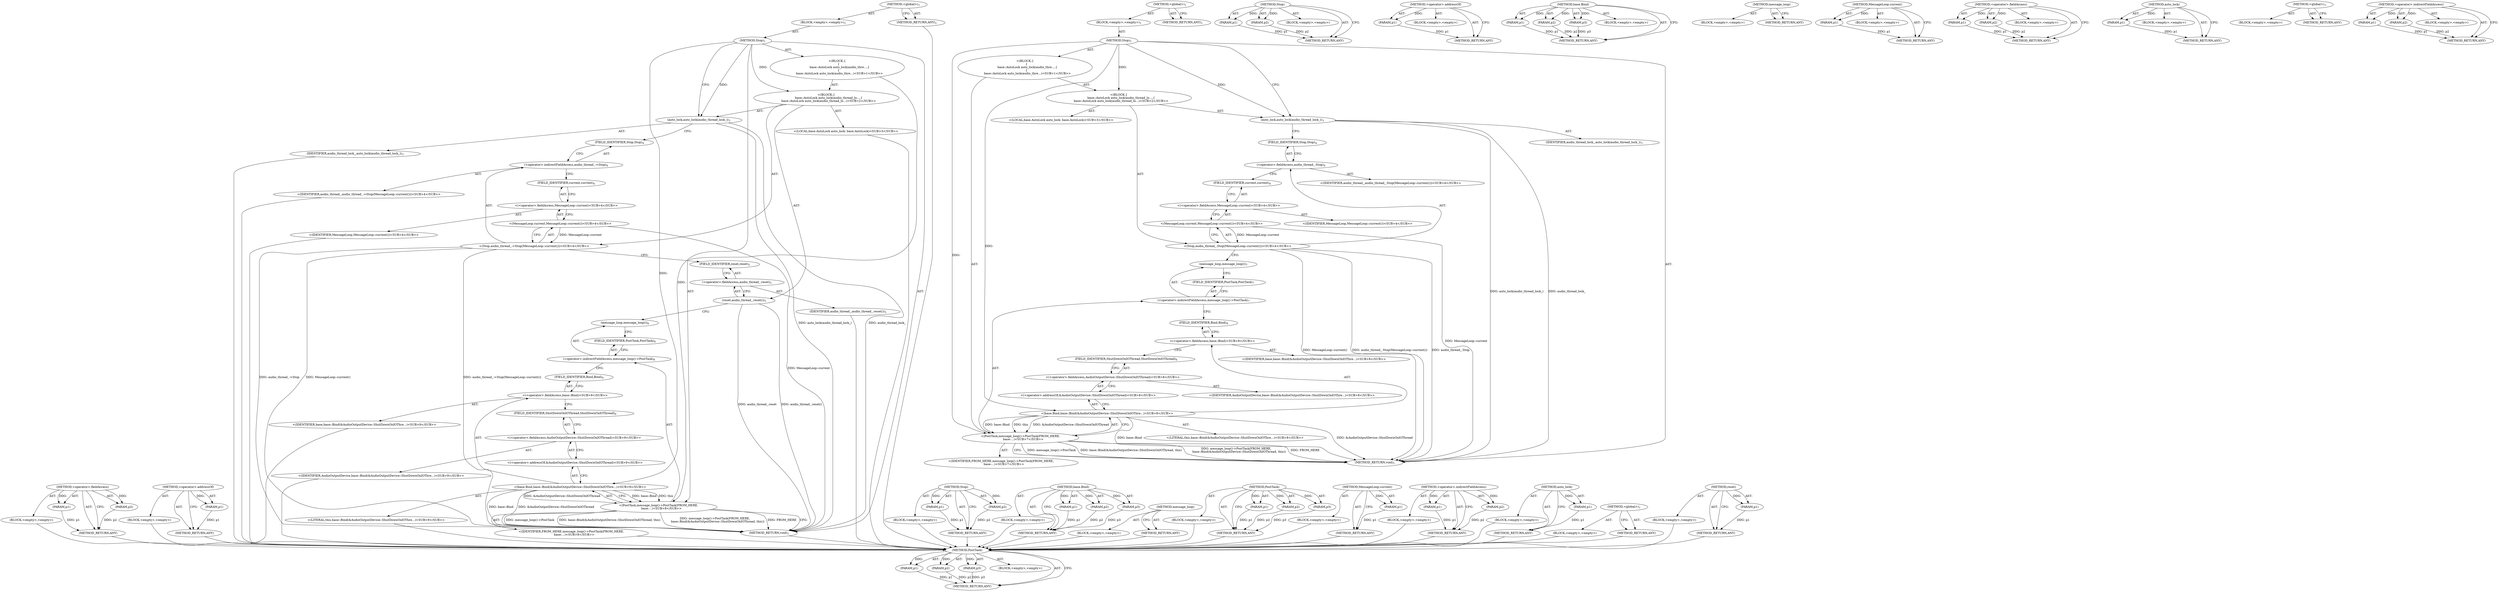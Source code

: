 digraph "&lt;operator&gt;.indirectFieldAccess" {
vulnerable_77 [label=<(METHOD,&lt;operator&gt;.fieldAccess)>];
vulnerable_78 [label=<(PARAM,p1)>];
vulnerable_79 [label=<(PARAM,p2)>];
vulnerable_80 [label=<(BLOCK,&lt;empty&gt;,&lt;empty&gt;)>];
vulnerable_81 [label=<(METHOD_RETURN,ANY)>];
vulnerable_101 [label=<(METHOD,&lt;operator&gt;.addressOf)>];
vulnerable_102 [label=<(PARAM,p1)>];
vulnerable_103 [label=<(BLOCK,&lt;empty&gt;,&lt;empty&gt;)>];
vulnerable_104 [label=<(METHOD_RETURN,ANY)>];
vulnerable_6 [label=<(METHOD,&lt;global&gt;)<SUB>1</SUB>>];
vulnerable_7 [label=<(BLOCK,&lt;empty&gt;,&lt;empty&gt;)<SUB>1</SUB>>];
vulnerable_8 [label=<(METHOD,Stop)<SUB>1</SUB>>];
vulnerable_9 [label="<(BLOCK,{
   {
     base::AutoLock auto_lock(audio_thre...,{
   {
     base::AutoLock auto_lock(audio_thre...)<SUB>1</SUB>>"];
vulnerable_10 [label="<(BLOCK,{
     base::AutoLock auto_lock(audio_thread_lo...,{
     base::AutoLock auto_lock(audio_thread_lo...)<SUB>2</SUB>>"];
vulnerable_11 [label="<(LOCAL,base.AutoLock auto_lock: base.AutoLock)<SUB>3</SUB>>"];
vulnerable_12 [label=<(auto_lock,auto_lock(audio_thread_lock_))<SUB>3</SUB>>];
vulnerable_13 [label=<(IDENTIFIER,audio_thread_lock_,auto_lock(audio_thread_lock_))<SUB>3</SUB>>];
vulnerable_14 [label="<(Stop,audio_thread_-&gt;Stop(MessageLoop::current()))<SUB>4</SUB>>"];
vulnerable_15 [label=<(&lt;operator&gt;.indirectFieldAccess,audio_thread_-&gt;Stop)<SUB>4</SUB>>];
vulnerable_16 [label="<(IDENTIFIER,audio_thread_,audio_thread_-&gt;Stop(MessageLoop::current()))<SUB>4</SUB>>"];
vulnerable_17 [label=<(FIELD_IDENTIFIER,Stop,Stop)<SUB>4</SUB>>];
vulnerable_18 [label="<(MessageLoop.current,MessageLoop::current())<SUB>4</SUB>>"];
vulnerable_19 [label="<(&lt;operator&gt;.fieldAccess,MessageLoop::current)<SUB>4</SUB>>"];
vulnerable_20 [label="<(IDENTIFIER,MessageLoop,MessageLoop::current())<SUB>4</SUB>>"];
vulnerable_21 [label=<(FIELD_IDENTIFIER,current,current)<SUB>4</SUB>>];
vulnerable_22 [label=<(reset,audio_thread_.reset())<SUB>5</SUB>>];
vulnerable_23 [label=<(&lt;operator&gt;.fieldAccess,audio_thread_.reset)<SUB>5</SUB>>];
vulnerable_24 [label=<(IDENTIFIER,audio_thread_,audio_thread_.reset())<SUB>5</SUB>>];
vulnerable_25 [label=<(FIELD_IDENTIFIER,reset,reset)<SUB>5</SUB>>];
vulnerable_26 [label="<(PostTask,message_loop()-&gt;PostTask(FROM_HERE,
      base:...)<SUB>8</SUB>>"];
vulnerable_27 [label=<(&lt;operator&gt;.indirectFieldAccess,message_loop()-&gt;PostTask)<SUB>8</SUB>>];
vulnerable_28 [label=<(message_loop,message_loop())<SUB>8</SUB>>];
vulnerable_29 [label=<(FIELD_IDENTIFIER,PostTask,PostTask)<SUB>8</SUB>>];
vulnerable_30 [label="<(IDENTIFIER,FROM_HERE,message_loop()-&gt;PostTask(FROM_HERE,
      base:...)<SUB>8</SUB>>"];
vulnerable_31 [label="<(base.Bind,base::Bind(&amp;AudioOutputDevice::ShutDownOnIOThre...)<SUB>9</SUB>>"];
vulnerable_32 [label="<(&lt;operator&gt;.fieldAccess,base::Bind)<SUB>9</SUB>>"];
vulnerable_33 [label="<(IDENTIFIER,base,base::Bind(&amp;AudioOutputDevice::ShutDownOnIOThre...)<SUB>9</SUB>>"];
vulnerable_34 [label=<(FIELD_IDENTIFIER,Bind,Bind)<SUB>9</SUB>>];
vulnerable_35 [label="<(&lt;operator&gt;.addressOf,&amp;AudioOutputDevice::ShutDownOnIOThread)<SUB>9</SUB>>"];
vulnerable_36 [label="<(&lt;operator&gt;.fieldAccess,AudioOutputDevice::ShutDownOnIOThread)<SUB>9</SUB>>"];
vulnerable_37 [label="<(IDENTIFIER,AudioOutputDevice,base::Bind(&amp;AudioOutputDevice::ShutDownOnIOThre...)<SUB>9</SUB>>"];
vulnerable_38 [label=<(FIELD_IDENTIFIER,ShutDownOnIOThread,ShutDownOnIOThread)<SUB>9</SUB>>];
vulnerable_39 [label="<(LITERAL,this,base::Bind(&amp;AudioOutputDevice::ShutDownOnIOThre...)<SUB>9</SUB>>"];
vulnerable_40 [label=<(METHOD_RETURN,void)<SUB>1</SUB>>];
vulnerable_42 [label=<(METHOD_RETURN,ANY)<SUB>1</SUB>>];
vulnerable_63 [label=<(METHOD,Stop)>];
vulnerable_64 [label=<(PARAM,p1)>];
vulnerable_65 [label=<(PARAM,p2)>];
vulnerable_66 [label=<(BLOCK,&lt;empty&gt;,&lt;empty&gt;)>];
vulnerable_67 [label=<(METHOD_RETURN,ANY)>];
vulnerable_95 [label=<(METHOD,base.Bind)>];
vulnerable_96 [label=<(PARAM,p1)>];
vulnerable_97 [label=<(PARAM,p2)>];
vulnerable_98 [label=<(PARAM,p3)>];
vulnerable_99 [label=<(BLOCK,&lt;empty&gt;,&lt;empty&gt;)>];
vulnerable_100 [label=<(METHOD_RETURN,ANY)>];
vulnerable_92 [label=<(METHOD,message_loop)>];
vulnerable_93 [label=<(BLOCK,&lt;empty&gt;,&lt;empty&gt;)>];
vulnerable_94 [label=<(METHOD_RETURN,ANY)>];
vulnerable_86 [label=<(METHOD,PostTask)>];
vulnerable_87 [label=<(PARAM,p1)>];
vulnerable_88 [label=<(PARAM,p2)>];
vulnerable_89 [label=<(PARAM,p3)>];
vulnerable_90 [label=<(BLOCK,&lt;empty&gt;,&lt;empty&gt;)>];
vulnerable_91 [label=<(METHOD_RETURN,ANY)>];
vulnerable_73 [label=<(METHOD,MessageLoop.current)>];
vulnerable_74 [label=<(PARAM,p1)>];
vulnerable_75 [label=<(BLOCK,&lt;empty&gt;,&lt;empty&gt;)>];
vulnerable_76 [label=<(METHOD_RETURN,ANY)>];
vulnerable_68 [label=<(METHOD,&lt;operator&gt;.indirectFieldAccess)>];
vulnerable_69 [label=<(PARAM,p1)>];
vulnerable_70 [label=<(PARAM,p2)>];
vulnerable_71 [label=<(BLOCK,&lt;empty&gt;,&lt;empty&gt;)>];
vulnerable_72 [label=<(METHOD_RETURN,ANY)>];
vulnerable_59 [label=<(METHOD,auto_lock)>];
vulnerable_60 [label=<(PARAM,p1)>];
vulnerable_61 [label=<(BLOCK,&lt;empty&gt;,&lt;empty&gt;)>];
vulnerable_62 [label=<(METHOD_RETURN,ANY)>];
vulnerable_53 [label=<(METHOD,&lt;global&gt;)<SUB>1</SUB>>];
vulnerable_54 [label=<(BLOCK,&lt;empty&gt;,&lt;empty&gt;)>];
vulnerable_55 [label=<(METHOD_RETURN,ANY)>];
vulnerable_82 [label=<(METHOD,reset)>];
vulnerable_83 [label=<(PARAM,p1)>];
vulnerable_84 [label=<(BLOCK,&lt;empty&gt;,&lt;empty&gt;)>];
vulnerable_85 [label=<(METHOD_RETURN,ANY)>];
fixed_73 [label=<(METHOD,PostTask)>];
fixed_74 [label=<(PARAM,p1)>];
fixed_75 [label=<(PARAM,p2)>];
fixed_76 [label=<(PARAM,p3)>];
fixed_77 [label=<(BLOCK,&lt;empty&gt;,&lt;empty&gt;)>];
fixed_78 [label=<(METHOD_RETURN,ANY)>];
fixed_6 [label=<(METHOD,&lt;global&gt;)<SUB>1</SUB>>];
fixed_7 [label=<(BLOCK,&lt;empty&gt;,&lt;empty&gt;)<SUB>1</SUB>>];
fixed_8 [label=<(METHOD,Stop)<SUB>1</SUB>>];
fixed_9 [label="<(BLOCK,{
   {
     base::AutoLock auto_lock(audio_thre...,{
   {
     base::AutoLock auto_lock(audio_thre...)<SUB>1</SUB>>"];
fixed_10 [label="<(BLOCK,{
     base::AutoLock auto_lock(audio_thread_lo...,{
     base::AutoLock auto_lock(audio_thread_lo...)<SUB>2</SUB>>"];
fixed_11 [label="<(LOCAL,base.AutoLock auto_lock: base.AutoLock)<SUB>3</SUB>>"];
fixed_12 [label=<(auto_lock,auto_lock(audio_thread_lock_))<SUB>3</SUB>>];
fixed_13 [label=<(IDENTIFIER,audio_thread_lock_,auto_lock(audio_thread_lock_))<SUB>3</SUB>>];
fixed_14 [label="<(Stop,audio_thread_.Stop(MessageLoop::current()))<SUB>4</SUB>>"];
fixed_15 [label=<(&lt;operator&gt;.fieldAccess,audio_thread_.Stop)<SUB>4</SUB>>];
fixed_16 [label="<(IDENTIFIER,audio_thread_,audio_thread_.Stop(MessageLoop::current()))<SUB>4</SUB>>"];
fixed_17 [label=<(FIELD_IDENTIFIER,Stop,Stop)<SUB>4</SUB>>];
fixed_18 [label="<(MessageLoop.current,MessageLoop::current())<SUB>4</SUB>>"];
fixed_19 [label="<(&lt;operator&gt;.fieldAccess,MessageLoop::current)<SUB>4</SUB>>"];
fixed_20 [label="<(IDENTIFIER,MessageLoop,MessageLoop::current())<SUB>4</SUB>>"];
fixed_21 [label=<(FIELD_IDENTIFIER,current,current)<SUB>4</SUB>>];
fixed_22 [label="<(PostTask,message_loop()-&gt;PostTask(FROM_HERE,
      base:...)<SUB>7</SUB>>"];
fixed_23 [label=<(&lt;operator&gt;.indirectFieldAccess,message_loop()-&gt;PostTask)<SUB>7</SUB>>];
fixed_24 [label=<(message_loop,message_loop())<SUB>7</SUB>>];
fixed_25 [label=<(FIELD_IDENTIFIER,PostTask,PostTask)<SUB>7</SUB>>];
fixed_26 [label="<(IDENTIFIER,FROM_HERE,message_loop()-&gt;PostTask(FROM_HERE,
      base:...)<SUB>7</SUB>>"];
fixed_27 [label="<(base.Bind,base::Bind(&amp;AudioOutputDevice::ShutDownOnIOThre...)<SUB>8</SUB>>"];
fixed_28 [label="<(&lt;operator&gt;.fieldAccess,base::Bind)<SUB>8</SUB>>"];
fixed_29 [label="<(IDENTIFIER,base,base::Bind(&amp;AudioOutputDevice::ShutDownOnIOThre...)<SUB>8</SUB>>"];
fixed_30 [label=<(FIELD_IDENTIFIER,Bind,Bind)<SUB>8</SUB>>];
fixed_31 [label="<(&lt;operator&gt;.addressOf,&amp;AudioOutputDevice::ShutDownOnIOThread)<SUB>8</SUB>>"];
fixed_32 [label="<(&lt;operator&gt;.fieldAccess,AudioOutputDevice::ShutDownOnIOThread)<SUB>8</SUB>>"];
fixed_33 [label="<(IDENTIFIER,AudioOutputDevice,base::Bind(&amp;AudioOutputDevice::ShutDownOnIOThre...)<SUB>8</SUB>>"];
fixed_34 [label=<(FIELD_IDENTIFIER,ShutDownOnIOThread,ShutDownOnIOThread)<SUB>8</SUB>>];
fixed_35 [label="<(LITERAL,this,base::Bind(&amp;AudioOutputDevice::ShutDownOnIOThre...)<SUB>8</SUB>>"];
fixed_36 [label=<(METHOD_RETURN,void)<SUB>1</SUB>>];
fixed_38 [label=<(METHOD_RETURN,ANY)<SUB>1</SUB>>];
fixed_59 [label=<(METHOD,Stop)>];
fixed_60 [label=<(PARAM,p1)>];
fixed_61 [label=<(PARAM,p2)>];
fixed_62 [label=<(BLOCK,&lt;empty&gt;,&lt;empty&gt;)>];
fixed_63 [label=<(METHOD_RETURN,ANY)>];
fixed_93 [label=<(METHOD,&lt;operator&gt;.addressOf)>];
fixed_94 [label=<(PARAM,p1)>];
fixed_95 [label=<(BLOCK,&lt;empty&gt;,&lt;empty&gt;)>];
fixed_96 [label=<(METHOD_RETURN,ANY)>];
fixed_87 [label=<(METHOD,base.Bind)>];
fixed_88 [label=<(PARAM,p1)>];
fixed_89 [label=<(PARAM,p2)>];
fixed_90 [label=<(PARAM,p3)>];
fixed_91 [label=<(BLOCK,&lt;empty&gt;,&lt;empty&gt;)>];
fixed_92 [label=<(METHOD_RETURN,ANY)>];
fixed_84 [label=<(METHOD,message_loop)>];
fixed_85 [label=<(BLOCK,&lt;empty&gt;,&lt;empty&gt;)>];
fixed_86 [label=<(METHOD_RETURN,ANY)>];
fixed_69 [label=<(METHOD,MessageLoop.current)>];
fixed_70 [label=<(PARAM,p1)>];
fixed_71 [label=<(BLOCK,&lt;empty&gt;,&lt;empty&gt;)>];
fixed_72 [label=<(METHOD_RETURN,ANY)>];
fixed_64 [label=<(METHOD,&lt;operator&gt;.fieldAccess)>];
fixed_65 [label=<(PARAM,p1)>];
fixed_66 [label=<(PARAM,p2)>];
fixed_67 [label=<(BLOCK,&lt;empty&gt;,&lt;empty&gt;)>];
fixed_68 [label=<(METHOD_RETURN,ANY)>];
fixed_55 [label=<(METHOD,auto_lock)>];
fixed_56 [label=<(PARAM,p1)>];
fixed_57 [label=<(BLOCK,&lt;empty&gt;,&lt;empty&gt;)>];
fixed_58 [label=<(METHOD_RETURN,ANY)>];
fixed_49 [label=<(METHOD,&lt;global&gt;)<SUB>1</SUB>>];
fixed_50 [label=<(BLOCK,&lt;empty&gt;,&lt;empty&gt;)>];
fixed_51 [label=<(METHOD_RETURN,ANY)>];
fixed_79 [label=<(METHOD,&lt;operator&gt;.indirectFieldAccess)>];
fixed_80 [label=<(PARAM,p1)>];
fixed_81 [label=<(PARAM,p2)>];
fixed_82 [label=<(BLOCK,&lt;empty&gt;,&lt;empty&gt;)>];
fixed_83 [label=<(METHOD_RETURN,ANY)>];
vulnerable_77 -> vulnerable_78  [key=0, label="AST: "];
vulnerable_77 -> vulnerable_78  [key=1, label="DDG: "];
vulnerable_77 -> vulnerable_80  [key=0, label="AST: "];
vulnerable_77 -> vulnerable_79  [key=0, label="AST: "];
vulnerable_77 -> vulnerable_79  [key=1, label="DDG: "];
vulnerable_77 -> vulnerable_81  [key=0, label="AST: "];
vulnerable_77 -> vulnerable_81  [key=1, label="CFG: "];
vulnerable_78 -> vulnerable_81  [key=0, label="DDG: p1"];
vulnerable_79 -> vulnerable_81  [key=0, label="DDG: p2"];
vulnerable_80 -> fixed_73  [key=0];
vulnerable_81 -> fixed_73  [key=0];
vulnerable_101 -> vulnerable_102  [key=0, label="AST: "];
vulnerable_101 -> vulnerable_102  [key=1, label="DDG: "];
vulnerable_101 -> vulnerable_103  [key=0, label="AST: "];
vulnerable_101 -> vulnerable_104  [key=0, label="AST: "];
vulnerable_101 -> vulnerable_104  [key=1, label="CFG: "];
vulnerable_102 -> vulnerable_104  [key=0, label="DDG: p1"];
vulnerable_103 -> fixed_73  [key=0];
vulnerable_104 -> fixed_73  [key=0];
vulnerable_6 -> vulnerable_7  [key=0, label="AST: "];
vulnerable_6 -> vulnerable_42  [key=0, label="AST: "];
vulnerable_6 -> vulnerable_42  [key=1, label="CFG: "];
vulnerable_7 -> vulnerable_8  [key=0, label="AST: "];
vulnerable_8 -> vulnerable_9  [key=0, label="AST: "];
vulnerable_8 -> vulnerable_40  [key=0, label="AST: "];
vulnerable_8 -> vulnerable_12  [key=0, label="CFG: "];
vulnerable_8 -> vulnerable_12  [key=1, label="DDG: "];
vulnerable_8 -> vulnerable_10  [key=0, label="DDG: "];
vulnerable_8 -> vulnerable_26  [key=0, label="DDG: "];
vulnerable_8 -> vulnerable_31  [key=0, label="DDG: "];
vulnerable_9 -> vulnerable_10  [key=0, label="AST: "];
vulnerable_9 -> vulnerable_26  [key=0, label="AST: "];
vulnerable_10 -> vulnerable_11  [key=0, label="AST: "];
vulnerable_10 -> vulnerable_12  [key=0, label="AST: "];
vulnerable_10 -> vulnerable_14  [key=0, label="AST: "];
vulnerable_10 -> vulnerable_22  [key=0, label="AST: "];
vulnerable_11 -> fixed_73  [key=0];
vulnerable_12 -> vulnerable_13  [key=0, label="AST: "];
vulnerable_12 -> vulnerable_17  [key=0, label="CFG: "];
vulnerable_12 -> vulnerable_40  [key=0, label="DDG: auto_lock(audio_thread_lock_)"];
vulnerable_12 -> vulnerable_40  [key=1, label="DDG: audio_thread_lock_"];
vulnerable_13 -> fixed_73  [key=0];
vulnerable_14 -> vulnerable_15  [key=0, label="AST: "];
vulnerable_14 -> vulnerable_18  [key=0, label="AST: "];
vulnerable_14 -> vulnerable_25  [key=0, label="CFG: "];
vulnerable_14 -> vulnerable_40  [key=0, label="DDG: audio_thread_-&gt;Stop"];
vulnerable_14 -> vulnerable_40  [key=1, label="DDG: MessageLoop::current()"];
vulnerable_14 -> vulnerable_40  [key=2, label="DDG: audio_thread_-&gt;Stop(MessageLoop::current())"];
vulnerable_15 -> vulnerable_16  [key=0, label="AST: "];
vulnerable_15 -> vulnerable_17  [key=0, label="AST: "];
vulnerable_15 -> vulnerable_21  [key=0, label="CFG: "];
vulnerable_16 -> fixed_73  [key=0];
vulnerable_17 -> vulnerable_15  [key=0, label="CFG: "];
vulnerable_18 -> vulnerable_19  [key=0, label="AST: "];
vulnerable_18 -> vulnerable_14  [key=0, label="CFG: "];
vulnerable_18 -> vulnerable_14  [key=1, label="DDG: MessageLoop::current"];
vulnerable_18 -> vulnerable_40  [key=0, label="DDG: MessageLoop::current"];
vulnerable_19 -> vulnerable_20  [key=0, label="AST: "];
vulnerable_19 -> vulnerable_21  [key=0, label="AST: "];
vulnerable_19 -> vulnerable_18  [key=0, label="CFG: "];
vulnerable_20 -> fixed_73  [key=0];
vulnerable_21 -> vulnerable_19  [key=0, label="CFG: "];
vulnerable_22 -> vulnerable_23  [key=0, label="AST: "];
vulnerable_22 -> vulnerable_28  [key=0, label="CFG: "];
vulnerable_22 -> vulnerable_40  [key=0, label="DDG: audio_thread_.reset"];
vulnerable_22 -> vulnerable_40  [key=1, label="DDG: audio_thread_.reset()"];
vulnerable_23 -> vulnerable_24  [key=0, label="AST: "];
vulnerable_23 -> vulnerable_25  [key=0, label="AST: "];
vulnerable_23 -> vulnerable_22  [key=0, label="CFG: "];
vulnerable_24 -> fixed_73  [key=0];
vulnerable_25 -> vulnerable_23  [key=0, label="CFG: "];
vulnerable_26 -> vulnerable_27  [key=0, label="AST: "];
vulnerable_26 -> vulnerable_30  [key=0, label="AST: "];
vulnerable_26 -> vulnerable_31  [key=0, label="AST: "];
vulnerable_26 -> vulnerable_40  [key=0, label="CFG: "];
vulnerable_26 -> vulnerable_40  [key=1, label="DDG: message_loop()-&gt;PostTask"];
vulnerable_26 -> vulnerable_40  [key=2, label="DDG: base::Bind(&amp;AudioOutputDevice::ShutDownOnIOThread, this)"];
vulnerable_26 -> vulnerable_40  [key=3, label="DDG: message_loop()-&gt;PostTask(FROM_HERE,
      base::Bind(&amp;AudioOutputDevice::ShutDownOnIOThread, this))"];
vulnerable_26 -> vulnerable_40  [key=4, label="DDG: FROM_HERE"];
vulnerable_27 -> vulnerable_28  [key=0, label="AST: "];
vulnerable_27 -> vulnerable_29  [key=0, label="AST: "];
vulnerable_27 -> vulnerable_34  [key=0, label="CFG: "];
vulnerable_28 -> vulnerable_29  [key=0, label="CFG: "];
vulnerable_29 -> vulnerable_27  [key=0, label="CFG: "];
vulnerable_30 -> fixed_73  [key=0];
vulnerable_31 -> vulnerable_32  [key=0, label="AST: "];
vulnerable_31 -> vulnerable_35  [key=0, label="AST: "];
vulnerable_31 -> vulnerable_39  [key=0, label="AST: "];
vulnerable_31 -> vulnerable_26  [key=0, label="CFG: "];
vulnerable_31 -> vulnerable_26  [key=1, label="DDG: base::Bind"];
vulnerable_31 -> vulnerable_26  [key=2, label="DDG: &amp;AudioOutputDevice::ShutDownOnIOThread"];
vulnerable_31 -> vulnerable_26  [key=3, label="DDG: this"];
vulnerable_31 -> vulnerable_40  [key=0, label="DDG: base::Bind"];
vulnerable_31 -> vulnerable_40  [key=1, label="DDG: &amp;AudioOutputDevice::ShutDownOnIOThread"];
vulnerable_32 -> vulnerable_33  [key=0, label="AST: "];
vulnerable_32 -> vulnerable_34  [key=0, label="AST: "];
vulnerable_32 -> vulnerable_38  [key=0, label="CFG: "];
vulnerable_33 -> fixed_73  [key=0];
vulnerable_34 -> vulnerable_32  [key=0, label="CFG: "];
vulnerable_35 -> vulnerable_36  [key=0, label="AST: "];
vulnerable_35 -> vulnerable_31  [key=0, label="CFG: "];
vulnerable_36 -> vulnerable_37  [key=0, label="AST: "];
vulnerable_36 -> vulnerable_38  [key=0, label="AST: "];
vulnerable_36 -> vulnerable_35  [key=0, label="CFG: "];
vulnerable_37 -> fixed_73  [key=0];
vulnerable_38 -> vulnerable_36  [key=0, label="CFG: "];
vulnerable_39 -> fixed_73  [key=0];
vulnerable_40 -> fixed_73  [key=0];
vulnerable_42 -> fixed_73  [key=0];
vulnerable_63 -> vulnerable_64  [key=0, label="AST: "];
vulnerable_63 -> vulnerable_64  [key=1, label="DDG: "];
vulnerable_63 -> vulnerable_66  [key=0, label="AST: "];
vulnerable_63 -> vulnerable_65  [key=0, label="AST: "];
vulnerable_63 -> vulnerable_65  [key=1, label="DDG: "];
vulnerable_63 -> vulnerable_67  [key=0, label="AST: "];
vulnerable_63 -> vulnerable_67  [key=1, label="CFG: "];
vulnerable_64 -> vulnerable_67  [key=0, label="DDG: p1"];
vulnerable_65 -> vulnerable_67  [key=0, label="DDG: p2"];
vulnerable_66 -> fixed_73  [key=0];
vulnerable_67 -> fixed_73  [key=0];
vulnerable_95 -> vulnerable_96  [key=0, label="AST: "];
vulnerable_95 -> vulnerable_96  [key=1, label="DDG: "];
vulnerable_95 -> vulnerable_99  [key=0, label="AST: "];
vulnerable_95 -> vulnerable_97  [key=0, label="AST: "];
vulnerable_95 -> vulnerable_97  [key=1, label="DDG: "];
vulnerable_95 -> vulnerable_100  [key=0, label="AST: "];
vulnerable_95 -> vulnerable_100  [key=1, label="CFG: "];
vulnerable_95 -> vulnerable_98  [key=0, label="AST: "];
vulnerable_95 -> vulnerable_98  [key=1, label="DDG: "];
vulnerable_96 -> vulnerable_100  [key=0, label="DDG: p1"];
vulnerable_97 -> vulnerable_100  [key=0, label="DDG: p2"];
vulnerable_98 -> vulnerable_100  [key=0, label="DDG: p3"];
vulnerable_99 -> fixed_73  [key=0];
vulnerable_100 -> fixed_73  [key=0];
vulnerable_92 -> vulnerable_93  [key=0, label="AST: "];
vulnerable_92 -> vulnerable_94  [key=0, label="AST: "];
vulnerable_92 -> vulnerable_94  [key=1, label="CFG: "];
vulnerable_93 -> fixed_73  [key=0];
vulnerable_94 -> fixed_73  [key=0];
vulnerable_86 -> vulnerable_87  [key=0, label="AST: "];
vulnerable_86 -> vulnerable_87  [key=1, label="DDG: "];
vulnerable_86 -> vulnerable_90  [key=0, label="AST: "];
vulnerable_86 -> vulnerable_88  [key=0, label="AST: "];
vulnerable_86 -> vulnerable_88  [key=1, label="DDG: "];
vulnerable_86 -> vulnerable_91  [key=0, label="AST: "];
vulnerable_86 -> vulnerable_91  [key=1, label="CFG: "];
vulnerable_86 -> vulnerable_89  [key=0, label="AST: "];
vulnerable_86 -> vulnerable_89  [key=1, label="DDG: "];
vulnerable_87 -> vulnerable_91  [key=0, label="DDG: p1"];
vulnerable_88 -> vulnerable_91  [key=0, label="DDG: p2"];
vulnerable_89 -> vulnerable_91  [key=0, label="DDG: p3"];
vulnerable_90 -> fixed_73  [key=0];
vulnerable_91 -> fixed_73  [key=0];
vulnerable_73 -> vulnerable_74  [key=0, label="AST: "];
vulnerable_73 -> vulnerable_74  [key=1, label="DDG: "];
vulnerable_73 -> vulnerable_75  [key=0, label="AST: "];
vulnerable_73 -> vulnerable_76  [key=0, label="AST: "];
vulnerable_73 -> vulnerable_76  [key=1, label="CFG: "];
vulnerable_74 -> vulnerable_76  [key=0, label="DDG: p1"];
vulnerable_75 -> fixed_73  [key=0];
vulnerable_76 -> fixed_73  [key=0];
vulnerable_68 -> vulnerable_69  [key=0, label="AST: "];
vulnerable_68 -> vulnerable_69  [key=1, label="DDG: "];
vulnerable_68 -> vulnerable_71  [key=0, label="AST: "];
vulnerable_68 -> vulnerable_70  [key=0, label="AST: "];
vulnerable_68 -> vulnerable_70  [key=1, label="DDG: "];
vulnerable_68 -> vulnerable_72  [key=0, label="AST: "];
vulnerable_68 -> vulnerable_72  [key=1, label="CFG: "];
vulnerable_69 -> vulnerable_72  [key=0, label="DDG: p1"];
vulnerable_70 -> vulnerable_72  [key=0, label="DDG: p2"];
vulnerable_71 -> fixed_73  [key=0];
vulnerable_72 -> fixed_73  [key=0];
vulnerable_59 -> vulnerable_60  [key=0, label="AST: "];
vulnerable_59 -> vulnerable_60  [key=1, label="DDG: "];
vulnerable_59 -> vulnerable_61  [key=0, label="AST: "];
vulnerable_59 -> vulnerable_62  [key=0, label="AST: "];
vulnerable_59 -> vulnerable_62  [key=1, label="CFG: "];
vulnerable_60 -> vulnerable_62  [key=0, label="DDG: p1"];
vulnerable_61 -> fixed_73  [key=0];
vulnerable_62 -> fixed_73  [key=0];
vulnerable_53 -> vulnerable_54  [key=0, label="AST: "];
vulnerable_53 -> vulnerable_55  [key=0, label="AST: "];
vulnerable_53 -> vulnerable_55  [key=1, label="CFG: "];
vulnerable_54 -> fixed_73  [key=0];
vulnerable_55 -> fixed_73  [key=0];
vulnerable_82 -> vulnerable_83  [key=0, label="AST: "];
vulnerable_82 -> vulnerable_83  [key=1, label="DDG: "];
vulnerable_82 -> vulnerable_84  [key=0, label="AST: "];
vulnerable_82 -> vulnerable_85  [key=0, label="AST: "];
vulnerable_82 -> vulnerable_85  [key=1, label="CFG: "];
vulnerable_83 -> vulnerable_85  [key=0, label="DDG: p1"];
vulnerable_84 -> fixed_73  [key=0];
vulnerable_85 -> fixed_73  [key=0];
fixed_73 -> fixed_74  [key=0, label="AST: "];
fixed_73 -> fixed_74  [key=1, label="DDG: "];
fixed_73 -> fixed_77  [key=0, label="AST: "];
fixed_73 -> fixed_75  [key=0, label="AST: "];
fixed_73 -> fixed_75  [key=1, label="DDG: "];
fixed_73 -> fixed_78  [key=0, label="AST: "];
fixed_73 -> fixed_78  [key=1, label="CFG: "];
fixed_73 -> fixed_76  [key=0, label="AST: "];
fixed_73 -> fixed_76  [key=1, label="DDG: "];
fixed_74 -> fixed_78  [key=0, label="DDG: p1"];
fixed_75 -> fixed_78  [key=0, label="DDG: p2"];
fixed_76 -> fixed_78  [key=0, label="DDG: p3"];
fixed_6 -> fixed_7  [key=0, label="AST: "];
fixed_6 -> fixed_38  [key=0, label="AST: "];
fixed_6 -> fixed_38  [key=1, label="CFG: "];
fixed_7 -> fixed_8  [key=0, label="AST: "];
fixed_8 -> fixed_9  [key=0, label="AST: "];
fixed_8 -> fixed_36  [key=0, label="AST: "];
fixed_8 -> fixed_12  [key=0, label="CFG: "];
fixed_8 -> fixed_12  [key=1, label="DDG: "];
fixed_8 -> fixed_10  [key=0, label="DDG: "];
fixed_8 -> fixed_22  [key=0, label="DDG: "];
fixed_8 -> fixed_27  [key=0, label="DDG: "];
fixed_9 -> fixed_10  [key=0, label="AST: "];
fixed_9 -> fixed_22  [key=0, label="AST: "];
fixed_10 -> fixed_11  [key=0, label="AST: "];
fixed_10 -> fixed_12  [key=0, label="AST: "];
fixed_10 -> fixed_14  [key=0, label="AST: "];
fixed_12 -> fixed_13  [key=0, label="AST: "];
fixed_12 -> fixed_17  [key=0, label="CFG: "];
fixed_12 -> fixed_36  [key=0, label="DDG: auto_lock(audio_thread_lock_)"];
fixed_12 -> fixed_36  [key=1, label="DDG: audio_thread_lock_"];
fixed_14 -> fixed_15  [key=0, label="AST: "];
fixed_14 -> fixed_18  [key=0, label="AST: "];
fixed_14 -> fixed_24  [key=0, label="CFG: "];
fixed_14 -> fixed_36  [key=0, label="DDG: audio_thread_.Stop"];
fixed_14 -> fixed_36  [key=1, label="DDG: MessageLoop::current()"];
fixed_14 -> fixed_36  [key=2, label="DDG: audio_thread_.Stop(MessageLoop::current())"];
fixed_15 -> fixed_16  [key=0, label="AST: "];
fixed_15 -> fixed_17  [key=0, label="AST: "];
fixed_15 -> fixed_21  [key=0, label="CFG: "];
fixed_17 -> fixed_15  [key=0, label="CFG: "];
fixed_18 -> fixed_19  [key=0, label="AST: "];
fixed_18 -> fixed_14  [key=0, label="CFG: "];
fixed_18 -> fixed_14  [key=1, label="DDG: MessageLoop::current"];
fixed_18 -> fixed_36  [key=0, label="DDG: MessageLoop::current"];
fixed_19 -> fixed_20  [key=0, label="AST: "];
fixed_19 -> fixed_21  [key=0, label="AST: "];
fixed_19 -> fixed_18  [key=0, label="CFG: "];
fixed_21 -> fixed_19  [key=0, label="CFG: "];
fixed_22 -> fixed_23  [key=0, label="AST: "];
fixed_22 -> fixed_26  [key=0, label="AST: "];
fixed_22 -> fixed_27  [key=0, label="AST: "];
fixed_22 -> fixed_36  [key=0, label="CFG: "];
fixed_22 -> fixed_36  [key=1, label="DDG: message_loop()-&gt;PostTask"];
fixed_22 -> fixed_36  [key=2, label="DDG: base::Bind(&amp;AudioOutputDevice::ShutDownOnIOThread, this)"];
fixed_22 -> fixed_36  [key=3, label="DDG: message_loop()-&gt;PostTask(FROM_HERE,
      base::Bind(&amp;AudioOutputDevice::ShutDownOnIOThread, this))"];
fixed_22 -> fixed_36  [key=4, label="DDG: FROM_HERE"];
fixed_23 -> fixed_24  [key=0, label="AST: "];
fixed_23 -> fixed_25  [key=0, label="AST: "];
fixed_23 -> fixed_30  [key=0, label="CFG: "];
fixed_24 -> fixed_25  [key=0, label="CFG: "];
fixed_25 -> fixed_23  [key=0, label="CFG: "];
fixed_27 -> fixed_28  [key=0, label="AST: "];
fixed_27 -> fixed_31  [key=0, label="AST: "];
fixed_27 -> fixed_35  [key=0, label="AST: "];
fixed_27 -> fixed_22  [key=0, label="CFG: "];
fixed_27 -> fixed_22  [key=1, label="DDG: base::Bind"];
fixed_27 -> fixed_22  [key=2, label="DDG: &amp;AudioOutputDevice::ShutDownOnIOThread"];
fixed_27 -> fixed_22  [key=3, label="DDG: this"];
fixed_27 -> fixed_36  [key=0, label="DDG: base::Bind"];
fixed_27 -> fixed_36  [key=1, label="DDG: &amp;AudioOutputDevice::ShutDownOnIOThread"];
fixed_28 -> fixed_29  [key=0, label="AST: "];
fixed_28 -> fixed_30  [key=0, label="AST: "];
fixed_28 -> fixed_34  [key=0, label="CFG: "];
fixed_30 -> fixed_28  [key=0, label="CFG: "];
fixed_31 -> fixed_32  [key=0, label="AST: "];
fixed_31 -> fixed_27  [key=0, label="CFG: "];
fixed_32 -> fixed_33  [key=0, label="AST: "];
fixed_32 -> fixed_34  [key=0, label="AST: "];
fixed_32 -> fixed_31  [key=0, label="CFG: "];
fixed_34 -> fixed_32  [key=0, label="CFG: "];
fixed_59 -> fixed_60  [key=0, label="AST: "];
fixed_59 -> fixed_60  [key=1, label="DDG: "];
fixed_59 -> fixed_62  [key=0, label="AST: "];
fixed_59 -> fixed_61  [key=0, label="AST: "];
fixed_59 -> fixed_61  [key=1, label="DDG: "];
fixed_59 -> fixed_63  [key=0, label="AST: "];
fixed_59 -> fixed_63  [key=1, label="CFG: "];
fixed_60 -> fixed_63  [key=0, label="DDG: p1"];
fixed_61 -> fixed_63  [key=0, label="DDG: p2"];
fixed_93 -> fixed_94  [key=0, label="AST: "];
fixed_93 -> fixed_94  [key=1, label="DDG: "];
fixed_93 -> fixed_95  [key=0, label="AST: "];
fixed_93 -> fixed_96  [key=0, label="AST: "];
fixed_93 -> fixed_96  [key=1, label="CFG: "];
fixed_94 -> fixed_96  [key=0, label="DDG: p1"];
fixed_87 -> fixed_88  [key=0, label="AST: "];
fixed_87 -> fixed_88  [key=1, label="DDG: "];
fixed_87 -> fixed_91  [key=0, label="AST: "];
fixed_87 -> fixed_89  [key=0, label="AST: "];
fixed_87 -> fixed_89  [key=1, label="DDG: "];
fixed_87 -> fixed_92  [key=0, label="AST: "];
fixed_87 -> fixed_92  [key=1, label="CFG: "];
fixed_87 -> fixed_90  [key=0, label="AST: "];
fixed_87 -> fixed_90  [key=1, label="DDG: "];
fixed_88 -> fixed_92  [key=0, label="DDG: p1"];
fixed_89 -> fixed_92  [key=0, label="DDG: p2"];
fixed_90 -> fixed_92  [key=0, label="DDG: p3"];
fixed_84 -> fixed_85  [key=0, label="AST: "];
fixed_84 -> fixed_86  [key=0, label="AST: "];
fixed_84 -> fixed_86  [key=1, label="CFG: "];
fixed_69 -> fixed_70  [key=0, label="AST: "];
fixed_69 -> fixed_70  [key=1, label="DDG: "];
fixed_69 -> fixed_71  [key=0, label="AST: "];
fixed_69 -> fixed_72  [key=0, label="AST: "];
fixed_69 -> fixed_72  [key=1, label="CFG: "];
fixed_70 -> fixed_72  [key=0, label="DDG: p1"];
fixed_64 -> fixed_65  [key=0, label="AST: "];
fixed_64 -> fixed_65  [key=1, label="DDG: "];
fixed_64 -> fixed_67  [key=0, label="AST: "];
fixed_64 -> fixed_66  [key=0, label="AST: "];
fixed_64 -> fixed_66  [key=1, label="DDG: "];
fixed_64 -> fixed_68  [key=0, label="AST: "];
fixed_64 -> fixed_68  [key=1, label="CFG: "];
fixed_65 -> fixed_68  [key=0, label="DDG: p1"];
fixed_66 -> fixed_68  [key=0, label="DDG: p2"];
fixed_55 -> fixed_56  [key=0, label="AST: "];
fixed_55 -> fixed_56  [key=1, label="DDG: "];
fixed_55 -> fixed_57  [key=0, label="AST: "];
fixed_55 -> fixed_58  [key=0, label="AST: "];
fixed_55 -> fixed_58  [key=1, label="CFG: "];
fixed_56 -> fixed_58  [key=0, label="DDG: p1"];
fixed_49 -> fixed_50  [key=0, label="AST: "];
fixed_49 -> fixed_51  [key=0, label="AST: "];
fixed_49 -> fixed_51  [key=1, label="CFG: "];
fixed_79 -> fixed_80  [key=0, label="AST: "];
fixed_79 -> fixed_80  [key=1, label="DDG: "];
fixed_79 -> fixed_82  [key=0, label="AST: "];
fixed_79 -> fixed_81  [key=0, label="AST: "];
fixed_79 -> fixed_81  [key=1, label="DDG: "];
fixed_79 -> fixed_83  [key=0, label="AST: "];
fixed_79 -> fixed_83  [key=1, label="CFG: "];
fixed_80 -> fixed_83  [key=0, label="DDG: p1"];
fixed_81 -> fixed_83  [key=0, label="DDG: p2"];
}
